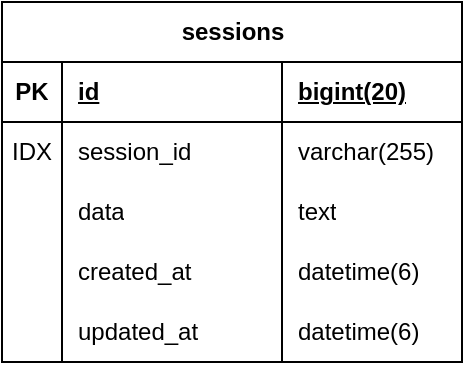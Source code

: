 <mxfile version="27.1.1">
  <diagram name="ページ1" id="2UeUXIFcq4_Ps-s5sSN7">
    <mxGraphModel dx="1640" dy="946" grid="1" gridSize="10" guides="1" tooltips="1" connect="1" arrows="1" fold="1" page="1" pageScale="1" pageWidth="827" pageHeight="1169" math="0" shadow="0">
      <root>
        <mxCell id="0" />
        <mxCell id="1" parent="0" />
        <mxCell id="RL3BorzpCxyF22pArek5-1" value="sessions" style="shape=table;startSize=30;container=1;collapsible=1;childLayout=tableLayout;fixedRows=1;rowLines=0;fontStyle=1;align=center;resizeLast=1;html=1;" parent="1" vertex="1">
          <mxGeometry x="30" y="60" width="230" height="180" as="geometry" />
        </mxCell>
        <mxCell id="RL3BorzpCxyF22pArek5-2" value="" style="shape=tableRow;horizontal=0;startSize=0;swimlaneHead=0;swimlaneBody=0;fillColor=none;collapsible=0;dropTarget=0;points=[[0,0.5],[1,0.5]];portConstraint=eastwest;top=0;left=0;right=0;bottom=1;perimeterSpacing=6;" parent="RL3BorzpCxyF22pArek5-1" vertex="1">
          <mxGeometry y="30" width="230" height="30" as="geometry" />
        </mxCell>
        <mxCell id="RL3BorzpCxyF22pArek5-3" value="PK" style="shape=partialRectangle;connectable=0;fillColor=none;top=0;left=0;bottom=0;right=0;fontStyle=1;overflow=hidden;whiteSpace=wrap;html=1;perimeterSpacing=6;" parent="RL3BorzpCxyF22pArek5-2" vertex="1">
          <mxGeometry width="30" height="30" as="geometry">
            <mxRectangle width="30" height="30" as="alternateBounds" />
          </mxGeometry>
        </mxCell>
        <mxCell id="RL3BorzpCxyF22pArek5-4" value="id" style="shape=partialRectangle;connectable=0;fillColor=none;top=0;left=0;bottom=0;right=0;align=left;spacingLeft=6;fontStyle=5;overflow=hidden;whiteSpace=wrap;html=1;perimeterSpacing=6;" parent="RL3BorzpCxyF22pArek5-2" vertex="1">
          <mxGeometry x="30" width="110" height="30" as="geometry">
            <mxRectangle width="110" height="30" as="alternateBounds" />
          </mxGeometry>
        </mxCell>
        <mxCell id="yNTMJWywUZ5oj_cuVT7o-12" value="bigint(20)" style="shape=partialRectangle;connectable=0;fillColor=none;top=0;left=0;bottom=0;right=0;align=left;spacingLeft=6;fontStyle=5;overflow=hidden;whiteSpace=wrap;html=1;perimeterSpacing=6;" vertex="1" parent="RL3BorzpCxyF22pArek5-2">
          <mxGeometry x="140" width="90" height="30" as="geometry">
            <mxRectangle width="90" height="30" as="alternateBounds" />
          </mxGeometry>
        </mxCell>
        <mxCell id="RL3BorzpCxyF22pArek5-5" value="" style="shape=tableRow;horizontal=0;startSize=0;swimlaneHead=0;swimlaneBody=0;fillColor=none;collapsible=0;dropTarget=0;points=[[0,0.5],[1,0.5]];portConstraint=eastwest;top=0;left=0;right=0;bottom=0;perimeterSpacing=6;" parent="RL3BorzpCxyF22pArek5-1" vertex="1">
          <mxGeometry y="60" width="230" height="30" as="geometry" />
        </mxCell>
        <mxCell id="RL3BorzpCxyF22pArek5-6" value="IDX" style="shape=partialRectangle;connectable=0;fillColor=none;top=0;left=0;bottom=0;right=0;editable=1;overflow=hidden;whiteSpace=wrap;html=1;perimeterSpacing=6;" parent="RL3BorzpCxyF22pArek5-5" vertex="1">
          <mxGeometry width="30" height="30" as="geometry">
            <mxRectangle width="30" height="30" as="alternateBounds" />
          </mxGeometry>
        </mxCell>
        <mxCell id="RL3BorzpCxyF22pArek5-7" value="session_id" style="shape=partialRectangle;connectable=0;fillColor=none;top=0;left=0;bottom=0;right=0;align=left;spacingLeft=6;overflow=hidden;whiteSpace=wrap;html=1;perimeterSpacing=6;" parent="RL3BorzpCxyF22pArek5-5" vertex="1">
          <mxGeometry x="30" width="110" height="30" as="geometry">
            <mxRectangle width="110" height="30" as="alternateBounds" />
          </mxGeometry>
        </mxCell>
        <mxCell id="yNTMJWywUZ5oj_cuVT7o-13" value="varchar(255)" style="shape=partialRectangle;connectable=0;fillColor=none;top=0;left=0;bottom=0;right=0;align=left;spacingLeft=6;overflow=hidden;whiteSpace=wrap;html=1;perimeterSpacing=6;" vertex="1" parent="RL3BorzpCxyF22pArek5-5">
          <mxGeometry x="140" width="90" height="30" as="geometry">
            <mxRectangle width="90" height="30" as="alternateBounds" />
          </mxGeometry>
        </mxCell>
        <mxCell id="RL3BorzpCxyF22pArek5-8" value="" style="shape=tableRow;horizontal=0;startSize=0;swimlaneHead=0;swimlaneBody=0;fillColor=none;collapsible=0;dropTarget=0;points=[[0,0.5],[1,0.5]];portConstraint=eastwest;top=0;left=0;right=0;bottom=0;perimeterSpacing=6;" parent="RL3BorzpCxyF22pArek5-1" vertex="1">
          <mxGeometry y="90" width="230" height="30" as="geometry" />
        </mxCell>
        <mxCell id="RL3BorzpCxyF22pArek5-9" value="" style="shape=partialRectangle;connectable=0;fillColor=none;top=0;left=0;bottom=0;right=0;editable=1;overflow=hidden;whiteSpace=wrap;html=1;perimeterSpacing=6;" parent="RL3BorzpCxyF22pArek5-8" vertex="1">
          <mxGeometry width="30" height="30" as="geometry">
            <mxRectangle width="30" height="30" as="alternateBounds" />
          </mxGeometry>
        </mxCell>
        <mxCell id="RL3BorzpCxyF22pArek5-10" value="data" style="shape=partialRectangle;connectable=0;fillColor=none;top=0;left=0;bottom=0;right=0;align=left;spacingLeft=6;overflow=hidden;whiteSpace=wrap;html=1;perimeterSpacing=6;" parent="RL3BorzpCxyF22pArek5-8" vertex="1">
          <mxGeometry x="30" width="110" height="30" as="geometry">
            <mxRectangle width="110" height="30" as="alternateBounds" />
          </mxGeometry>
        </mxCell>
        <mxCell id="yNTMJWywUZ5oj_cuVT7o-14" value="text" style="shape=partialRectangle;connectable=0;fillColor=none;top=0;left=0;bottom=0;right=0;align=left;spacingLeft=6;overflow=hidden;whiteSpace=wrap;html=1;perimeterSpacing=6;" vertex="1" parent="RL3BorzpCxyF22pArek5-8">
          <mxGeometry x="140" width="90" height="30" as="geometry">
            <mxRectangle width="90" height="30" as="alternateBounds" />
          </mxGeometry>
        </mxCell>
        <mxCell id="yNTMJWywUZ5oj_cuVT7o-1" value="" style="shape=tableRow;horizontal=0;startSize=0;swimlaneHead=0;swimlaneBody=0;fillColor=none;collapsible=0;dropTarget=0;points=[[0,0.5],[1,0.5]];portConstraint=eastwest;top=0;left=0;right=0;bottom=0;perimeterSpacing=6;" vertex="1" parent="RL3BorzpCxyF22pArek5-1">
          <mxGeometry y="120" width="230" height="30" as="geometry" />
        </mxCell>
        <mxCell id="yNTMJWywUZ5oj_cuVT7o-2" value="" style="shape=partialRectangle;connectable=0;fillColor=none;top=0;left=0;bottom=0;right=0;editable=1;overflow=hidden;whiteSpace=wrap;html=1;perimeterSpacing=6;" vertex="1" parent="yNTMJWywUZ5oj_cuVT7o-1">
          <mxGeometry width="30" height="30" as="geometry">
            <mxRectangle width="30" height="30" as="alternateBounds" />
          </mxGeometry>
        </mxCell>
        <mxCell id="yNTMJWywUZ5oj_cuVT7o-3" value="created_at" style="shape=partialRectangle;connectable=0;fillColor=none;top=0;left=0;bottom=0;right=0;align=left;spacingLeft=6;overflow=hidden;whiteSpace=wrap;html=1;perimeterSpacing=6;" vertex="1" parent="yNTMJWywUZ5oj_cuVT7o-1">
          <mxGeometry x="30" width="110" height="30" as="geometry">
            <mxRectangle width="110" height="30" as="alternateBounds" />
          </mxGeometry>
        </mxCell>
        <mxCell id="yNTMJWywUZ5oj_cuVT7o-15" value="datetime(6)" style="shape=partialRectangle;connectable=0;fillColor=none;top=0;left=0;bottom=0;right=0;align=left;spacingLeft=6;overflow=hidden;whiteSpace=wrap;html=1;perimeterSpacing=6;" vertex="1" parent="yNTMJWywUZ5oj_cuVT7o-1">
          <mxGeometry x="140" width="90" height="30" as="geometry">
            <mxRectangle width="90" height="30" as="alternateBounds" />
          </mxGeometry>
        </mxCell>
        <mxCell id="yNTMJWywUZ5oj_cuVT7o-4" value="" style="shape=tableRow;horizontal=0;startSize=0;swimlaneHead=0;swimlaneBody=0;fillColor=none;collapsible=0;dropTarget=0;points=[[0,0.5],[1,0.5]];portConstraint=eastwest;top=0;left=0;right=0;bottom=0;perimeterSpacing=6;" vertex="1" parent="RL3BorzpCxyF22pArek5-1">
          <mxGeometry y="150" width="230" height="30" as="geometry" />
        </mxCell>
        <mxCell id="yNTMJWywUZ5oj_cuVT7o-5" value="" style="shape=partialRectangle;connectable=0;fillColor=none;top=0;left=0;bottom=0;right=0;editable=1;overflow=hidden;whiteSpace=wrap;html=1;perimeterSpacing=6;" vertex="1" parent="yNTMJWywUZ5oj_cuVT7o-4">
          <mxGeometry width="30" height="30" as="geometry">
            <mxRectangle width="30" height="30" as="alternateBounds" />
          </mxGeometry>
        </mxCell>
        <mxCell id="yNTMJWywUZ5oj_cuVT7o-6" value="updated_at" style="shape=partialRectangle;connectable=0;fillColor=none;top=0;left=0;bottom=0;right=0;align=left;spacingLeft=6;overflow=hidden;whiteSpace=wrap;html=1;perimeterSpacing=6;" vertex="1" parent="yNTMJWywUZ5oj_cuVT7o-4">
          <mxGeometry x="30" width="110" height="30" as="geometry">
            <mxRectangle width="110" height="30" as="alternateBounds" />
          </mxGeometry>
        </mxCell>
        <mxCell id="yNTMJWywUZ5oj_cuVT7o-16" value="datetime(6)" style="shape=partialRectangle;connectable=0;fillColor=none;top=0;left=0;bottom=0;right=0;align=left;spacingLeft=6;overflow=hidden;whiteSpace=wrap;html=1;perimeterSpacing=6;" vertex="1" parent="yNTMJWywUZ5oj_cuVT7o-4">
          <mxGeometry x="140" width="90" height="30" as="geometry">
            <mxRectangle width="90" height="30" as="alternateBounds" />
          </mxGeometry>
        </mxCell>
      </root>
    </mxGraphModel>
  </diagram>
</mxfile>
